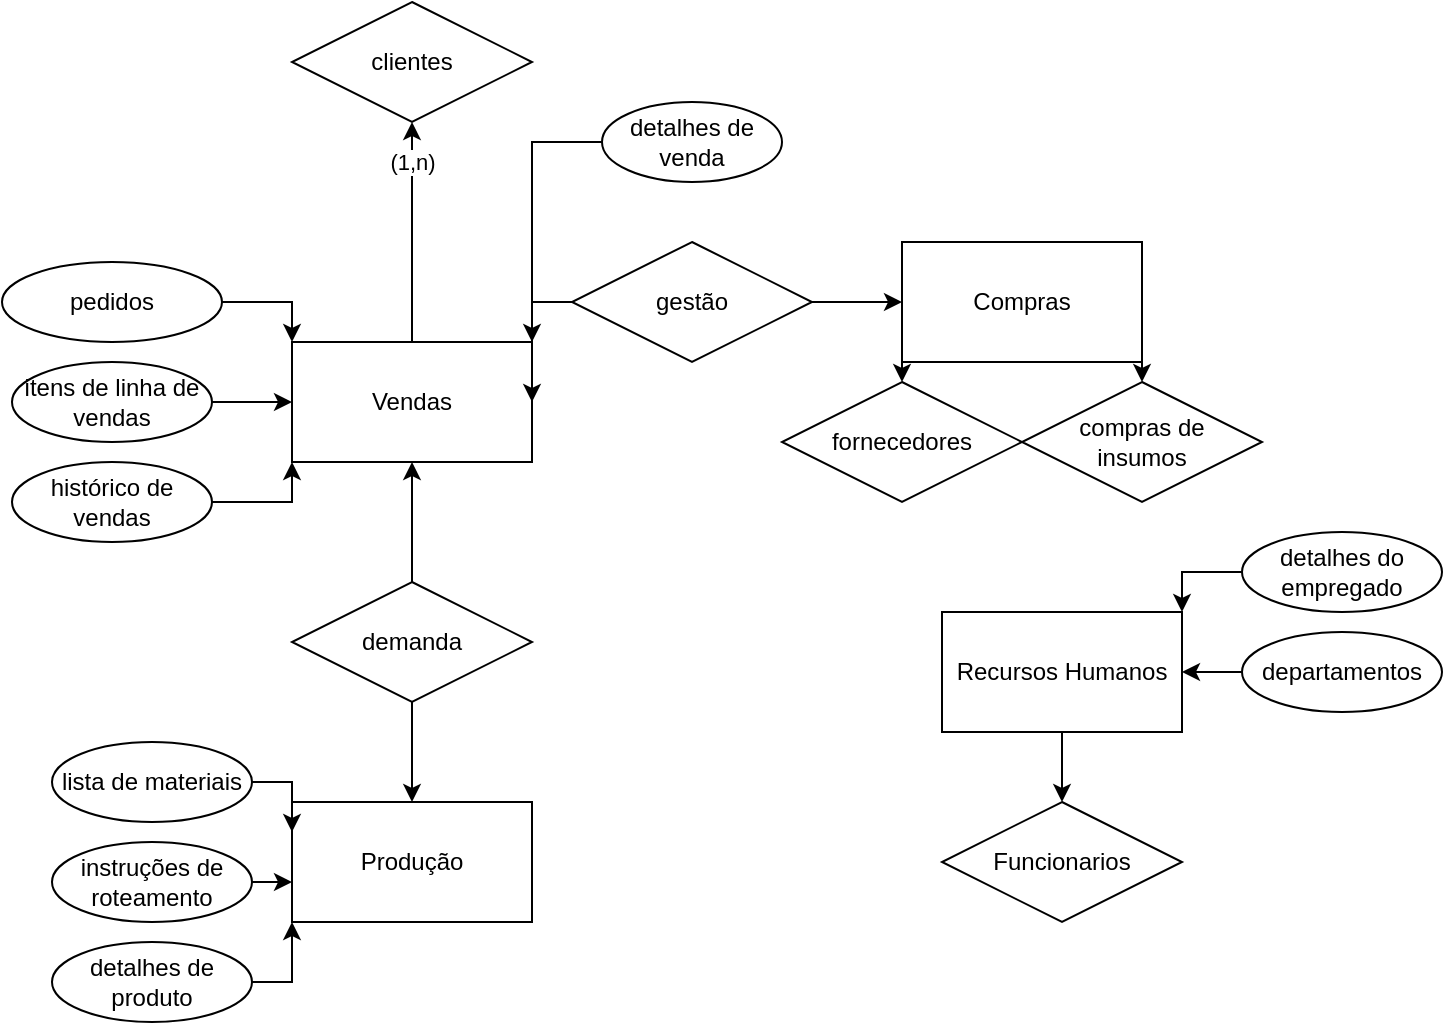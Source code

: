 <mxfile version="21.3.4" type="device">
  <diagram name="Página-1" id="NdCpWLNdOYI7J35H5A5H">
    <mxGraphModel dx="1153" dy="586" grid="1" gridSize="10" guides="1" tooltips="1" connect="1" arrows="1" fold="1" page="1" pageScale="1" pageWidth="827" pageHeight="1169" math="0" shadow="0">
      <root>
        <mxCell id="0" />
        <mxCell id="1" parent="0" />
        <mxCell id="y2gqZGI-gDJrklI8G3fB-6" style="edgeStyle=orthogonalEdgeStyle;rounded=0;orthogonalLoop=1;jettySize=auto;html=1;exitX=0.5;exitY=0;exitDx=0;exitDy=0;" parent="1" source="ZUoEjfzEENiVPoEZs-mW-4" edge="1">
          <mxGeometry relative="1" as="geometry">
            <mxPoint x="205" y="80" as="targetPoint" />
          </mxGeometry>
        </mxCell>
        <mxCell id="y2gqZGI-gDJrklI8G3fB-8" value="(1,n)" style="edgeLabel;html=1;align=center;verticalAlign=middle;resizable=0;points=[];" parent="y2gqZGI-gDJrklI8G3fB-6" vertex="1" connectable="0">
          <mxGeometry x="0.609" y="-1" relative="1" as="geometry">
            <mxPoint x="-1" y="-2" as="offset" />
          </mxGeometry>
        </mxCell>
        <mxCell id="ZUoEjfzEENiVPoEZs-mW-4" value="Vendas" style="rounded=0;whiteSpace=wrap;html=1;" parent="1" vertex="1">
          <mxGeometry x="145" y="190" width="120" height="60" as="geometry" />
        </mxCell>
        <mxCell id="y2gqZGI-gDJrklI8G3fB-19" style="edgeStyle=orthogonalEdgeStyle;rounded=0;orthogonalLoop=1;jettySize=auto;html=1;exitX=1;exitY=0.5;exitDx=0;exitDy=0;entryX=0;entryY=0;entryDx=0;entryDy=0;" parent="1" source="ZUoEjfzEENiVPoEZs-mW-15" target="ZUoEjfzEENiVPoEZs-mW-4" edge="1">
          <mxGeometry relative="1" as="geometry" />
        </mxCell>
        <mxCell id="ZUoEjfzEENiVPoEZs-mW-15" value="pedidos" style="ellipse;whiteSpace=wrap;html=1;align=center;" parent="1" vertex="1">
          <mxGeometry y="150" width="110" height="40" as="geometry" />
        </mxCell>
        <mxCell id="y2gqZGI-gDJrklI8G3fB-22" style="edgeStyle=orthogonalEdgeStyle;rounded=0;orthogonalLoop=1;jettySize=auto;html=1;entryX=1;entryY=0;entryDx=0;entryDy=0;" parent="1" source="ZUoEjfzEENiVPoEZs-mW-16" target="ZUoEjfzEENiVPoEZs-mW-4" edge="1">
          <mxGeometry relative="1" as="geometry" />
        </mxCell>
        <mxCell id="ZUoEjfzEENiVPoEZs-mW-16" value="detalhes de venda" style="ellipse;whiteSpace=wrap;html=1;align=center;" parent="1" vertex="1">
          <mxGeometry x="300" y="70" width="90" height="40" as="geometry" />
        </mxCell>
        <mxCell id="y2gqZGI-gDJrklI8G3fB-21" style="edgeStyle=orthogonalEdgeStyle;rounded=0;orthogonalLoop=1;jettySize=auto;html=1;exitX=1;exitY=0.5;exitDx=0;exitDy=0;entryX=0;entryY=1;entryDx=0;entryDy=0;" parent="1" source="y2gqZGI-gDJrklI8G3fB-2" target="ZUoEjfzEENiVPoEZs-mW-4" edge="1">
          <mxGeometry relative="1" as="geometry" />
        </mxCell>
        <mxCell id="y2gqZGI-gDJrklI8G3fB-2" value="histórico de vendas" style="ellipse;whiteSpace=wrap;html=1;align=center;" parent="1" vertex="1">
          <mxGeometry x="5" y="250" width="100" height="40" as="geometry" />
        </mxCell>
        <mxCell id="y2gqZGI-gDJrklI8G3fB-7" value="clientes" style="shape=rhombus;perimeter=rhombusPerimeter;whiteSpace=wrap;html=1;align=center;" parent="1" vertex="1">
          <mxGeometry x="145" y="20" width="120" height="60" as="geometry" />
        </mxCell>
        <mxCell id="y2gqZGI-gDJrklI8G3fB-11" value="Produção" style="rounded=0;whiteSpace=wrap;html=1;" parent="1" vertex="1">
          <mxGeometry x="145" y="420" width="120" height="60" as="geometry" />
        </mxCell>
        <mxCell id="y2gqZGI-gDJrklI8G3fB-14" style="edgeStyle=orthogonalEdgeStyle;rounded=0;orthogonalLoop=1;jettySize=auto;html=1;exitX=1;exitY=0.5;exitDx=0;exitDy=0;entryX=0;entryY=0.25;entryDx=0;entryDy=0;" parent="1" source="y2gqZGI-gDJrklI8G3fB-12" target="y2gqZGI-gDJrklI8G3fB-11" edge="1">
          <mxGeometry relative="1" as="geometry" />
        </mxCell>
        <mxCell id="y2gqZGI-gDJrklI8G3fB-12" value="lista de materiais" style="ellipse;whiteSpace=wrap;html=1;align=center;" parent="1" vertex="1">
          <mxGeometry x="25" y="390" width="100" height="40" as="geometry" />
        </mxCell>
        <mxCell id="y2gqZGI-gDJrklI8G3fB-20" style="edgeStyle=orthogonalEdgeStyle;rounded=0;orthogonalLoop=1;jettySize=auto;html=1;exitX=1;exitY=0.5;exitDx=0;exitDy=0;entryX=0;entryY=0.5;entryDx=0;entryDy=0;" parent="1" source="y2gqZGI-gDJrklI8G3fB-13" target="ZUoEjfzEENiVPoEZs-mW-4" edge="1">
          <mxGeometry relative="1" as="geometry" />
        </mxCell>
        <mxCell id="y2gqZGI-gDJrklI8G3fB-13" value="itens de linha de vendas" style="ellipse;whiteSpace=wrap;html=1;align=center;" parent="1" vertex="1">
          <mxGeometry x="5" y="200" width="100" height="40" as="geometry" />
        </mxCell>
        <mxCell id="y2gqZGI-gDJrklI8G3fB-17" style="edgeStyle=orthogonalEdgeStyle;rounded=0;orthogonalLoop=1;jettySize=auto;html=1;entryX=-0.001;entryY=0.658;entryDx=0;entryDy=0;entryPerimeter=0;" parent="1" source="y2gqZGI-gDJrklI8G3fB-15" target="y2gqZGI-gDJrklI8G3fB-11" edge="1">
          <mxGeometry relative="1" as="geometry" />
        </mxCell>
        <mxCell id="y2gqZGI-gDJrklI8G3fB-15" value="instruções de roteamento" style="ellipse;whiteSpace=wrap;html=1;align=center;" parent="1" vertex="1">
          <mxGeometry x="25" y="440" width="100" height="40" as="geometry" />
        </mxCell>
        <mxCell id="y2gqZGI-gDJrklI8G3fB-18" style="edgeStyle=orthogonalEdgeStyle;rounded=0;orthogonalLoop=1;jettySize=auto;html=1;exitX=1;exitY=0.5;exitDx=0;exitDy=0;entryX=0;entryY=1;entryDx=0;entryDy=0;" parent="1" source="y2gqZGI-gDJrklI8G3fB-16" target="y2gqZGI-gDJrklI8G3fB-11" edge="1">
          <mxGeometry relative="1" as="geometry" />
        </mxCell>
        <mxCell id="y2gqZGI-gDJrklI8G3fB-16" value="detalhes de produto" style="ellipse;whiteSpace=wrap;html=1;align=center;" parent="1" vertex="1">
          <mxGeometry x="25" y="490" width="100" height="40" as="geometry" />
        </mxCell>
        <mxCell id="kvI01K5ZyEuUzIXlB95C-9" style="edgeStyle=orthogonalEdgeStyle;rounded=0;orthogonalLoop=1;jettySize=auto;html=1;exitX=1;exitY=1;exitDx=0;exitDy=0;entryX=0.5;entryY=0;entryDx=0;entryDy=0;" edge="1" parent="1" source="y2gqZGI-gDJrklI8G3fB-23" target="y2gqZGI-gDJrklI8G3fB-37">
          <mxGeometry relative="1" as="geometry" />
        </mxCell>
        <mxCell id="y2gqZGI-gDJrklI8G3fB-23" value="Compras" style="rounded=0;whiteSpace=wrap;html=1;" parent="1" vertex="1">
          <mxGeometry x="450" y="140" width="120" height="60" as="geometry" />
        </mxCell>
        <mxCell id="kvI01K5ZyEuUzIXlB95C-12" style="edgeStyle=orthogonalEdgeStyle;rounded=0;orthogonalLoop=1;jettySize=auto;html=1;exitX=0.5;exitY=1;exitDx=0;exitDy=0;entryX=0.5;entryY=0;entryDx=0;entryDy=0;" edge="1" parent="1" source="y2gqZGI-gDJrklI8G3fB-28" target="y2gqZGI-gDJrklI8G3fB-33">
          <mxGeometry relative="1" as="geometry" />
        </mxCell>
        <mxCell id="y2gqZGI-gDJrklI8G3fB-28" value="Recursos Humanos" style="rounded=0;whiteSpace=wrap;html=1;" parent="1" vertex="1">
          <mxGeometry x="470" y="325" width="120" height="60" as="geometry" />
        </mxCell>
        <mxCell id="y2gqZGI-gDJrklI8G3fB-31" style="edgeStyle=orthogonalEdgeStyle;rounded=0;orthogonalLoop=1;jettySize=auto;html=1;exitX=0;exitY=0.5;exitDx=0;exitDy=0;entryX=1;entryY=0;entryDx=0;entryDy=0;" parent="1" source="y2gqZGI-gDJrklI8G3fB-29" target="y2gqZGI-gDJrklI8G3fB-28" edge="1">
          <mxGeometry relative="1" as="geometry" />
        </mxCell>
        <mxCell id="y2gqZGI-gDJrklI8G3fB-29" value="detalhes do empregado" style="ellipse;whiteSpace=wrap;html=1;align=center;" parent="1" vertex="1">
          <mxGeometry x="620" y="285" width="100" height="40" as="geometry" />
        </mxCell>
        <mxCell id="y2gqZGI-gDJrklI8G3fB-32" style="edgeStyle=orthogonalEdgeStyle;rounded=0;orthogonalLoop=1;jettySize=auto;html=1;exitX=0;exitY=0.5;exitDx=0;exitDy=0;entryX=1;entryY=0.5;entryDx=0;entryDy=0;" parent="1" source="y2gqZGI-gDJrklI8G3fB-30" target="y2gqZGI-gDJrklI8G3fB-28" edge="1">
          <mxGeometry relative="1" as="geometry" />
        </mxCell>
        <mxCell id="y2gqZGI-gDJrklI8G3fB-30" value="departamentos" style="ellipse;whiteSpace=wrap;html=1;align=center;" parent="1" vertex="1">
          <mxGeometry x="620" y="335" width="100" height="40" as="geometry" />
        </mxCell>
        <mxCell id="y2gqZGI-gDJrklI8G3fB-33" value="Funcionarios" style="shape=rhombus;perimeter=rhombusPerimeter;whiteSpace=wrap;html=1;align=center;" parent="1" vertex="1">
          <mxGeometry x="470" y="420" width="120" height="60" as="geometry" />
        </mxCell>
        <mxCell id="y2gqZGI-gDJrklI8G3fB-37" value="compras de&lt;br style=&quot;border-color: var(--border-color);&quot;&gt;insumos" style="shape=rhombus;perimeter=rhombusPerimeter;whiteSpace=wrap;html=1;align=center;" parent="1" vertex="1">
          <mxGeometry x="510" y="210" width="120" height="60" as="geometry" />
        </mxCell>
        <mxCell id="kvI01K5ZyEuUzIXlB95C-2" style="edgeStyle=orthogonalEdgeStyle;rounded=0;orthogonalLoop=1;jettySize=auto;html=1;entryX=0.5;entryY=1;entryDx=0;entryDy=0;" edge="1" parent="1" source="kvI01K5ZyEuUzIXlB95C-1" target="ZUoEjfzEENiVPoEZs-mW-4">
          <mxGeometry relative="1" as="geometry" />
        </mxCell>
        <mxCell id="kvI01K5ZyEuUzIXlB95C-3" style="edgeStyle=orthogonalEdgeStyle;rounded=0;orthogonalLoop=1;jettySize=auto;html=1;exitX=0.5;exitY=1;exitDx=0;exitDy=0;entryX=0.5;entryY=0;entryDx=0;entryDy=0;" edge="1" parent="1" source="kvI01K5ZyEuUzIXlB95C-1" target="y2gqZGI-gDJrklI8G3fB-11">
          <mxGeometry relative="1" as="geometry" />
        </mxCell>
        <mxCell id="kvI01K5ZyEuUzIXlB95C-1" value="demanda" style="shape=rhombus;perimeter=rhombusPerimeter;whiteSpace=wrap;html=1;align=center;" vertex="1" parent="1">
          <mxGeometry x="145" y="310" width="120" height="60" as="geometry" />
        </mxCell>
        <mxCell id="kvI01K5ZyEuUzIXlB95C-6" style="edgeStyle=orthogonalEdgeStyle;rounded=0;orthogonalLoop=1;jettySize=auto;html=1;exitX=0;exitY=0.5;exitDx=0;exitDy=0;entryX=1;entryY=0.5;entryDx=0;entryDy=0;" edge="1" parent="1" source="kvI01K5ZyEuUzIXlB95C-5" target="ZUoEjfzEENiVPoEZs-mW-4">
          <mxGeometry relative="1" as="geometry" />
        </mxCell>
        <mxCell id="kvI01K5ZyEuUzIXlB95C-7" style="edgeStyle=orthogonalEdgeStyle;rounded=0;orthogonalLoop=1;jettySize=auto;html=1;exitX=1;exitY=0.5;exitDx=0;exitDy=0;entryX=0;entryY=0.5;entryDx=0;entryDy=0;" edge="1" parent="1" source="kvI01K5ZyEuUzIXlB95C-5" target="y2gqZGI-gDJrklI8G3fB-23">
          <mxGeometry relative="1" as="geometry" />
        </mxCell>
        <mxCell id="kvI01K5ZyEuUzIXlB95C-5" value="gestão" style="shape=rhombus;perimeter=rhombusPerimeter;whiteSpace=wrap;html=1;align=center;" vertex="1" parent="1">
          <mxGeometry x="285" y="140" width="120" height="60" as="geometry" />
        </mxCell>
        <mxCell id="kvI01K5ZyEuUzIXlB95C-8" value="" style="edgeStyle=orthogonalEdgeStyle;rounded=0;orthogonalLoop=1;jettySize=auto;html=1;exitX=0;exitY=1;exitDx=0;exitDy=0;entryX=0.5;entryY=0;entryDx=0;entryDy=0;" edge="1" parent="1" source="y2gqZGI-gDJrklI8G3fB-23" target="y2gqZGI-gDJrklI8G3fB-36">
          <mxGeometry relative="1" as="geometry">
            <mxPoint x="430" y="200" as="sourcePoint" />
            <mxPoint x="430" y="340" as="targetPoint" />
          </mxGeometry>
        </mxCell>
        <mxCell id="y2gqZGI-gDJrklI8G3fB-36" value="fornecedores" style="shape=rhombus;perimeter=rhombusPerimeter;whiteSpace=wrap;html=1;align=center;" parent="1" vertex="1">
          <mxGeometry x="390" y="210" width="120" height="60" as="geometry" />
        </mxCell>
      </root>
    </mxGraphModel>
  </diagram>
</mxfile>
